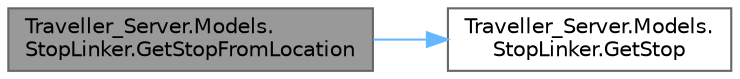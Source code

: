 digraph "Traveller_Server.Models.StopLinker.GetStopFromLocation"
{
 // LATEX_PDF_SIZE
  bgcolor="transparent";
  edge [fontname=Helvetica,fontsize=10,labelfontname=Helvetica,labelfontsize=10];
  node [fontname=Helvetica,fontsize=10,shape=box,height=0.2,width=0.4];
  rankdir="LR";
  Node1 [label="Traveller_Server.Models.\lStopLinker.GetStopFromLocation",height=0.2,width=0.4,color="gray40", fillcolor="grey60", style="filled", fontcolor="black",tooltip="Get a GTFS Stop from a Location."];
  Node1 -> Node2 [color="steelblue1",style="solid"];
  Node2 [label="Traveller_Server.Models.\lStopLinker.GetStop",height=0.2,width=0.4,color="grey40", fillcolor="white", style="filled",URL="$class_traveller___server_1_1_models_1_1_stop_linker.html#a061ad69b5a542103ac2ad7c251ece1ca",tooltip="Function to get a GTFS stop from latitude and longitude."];
}
